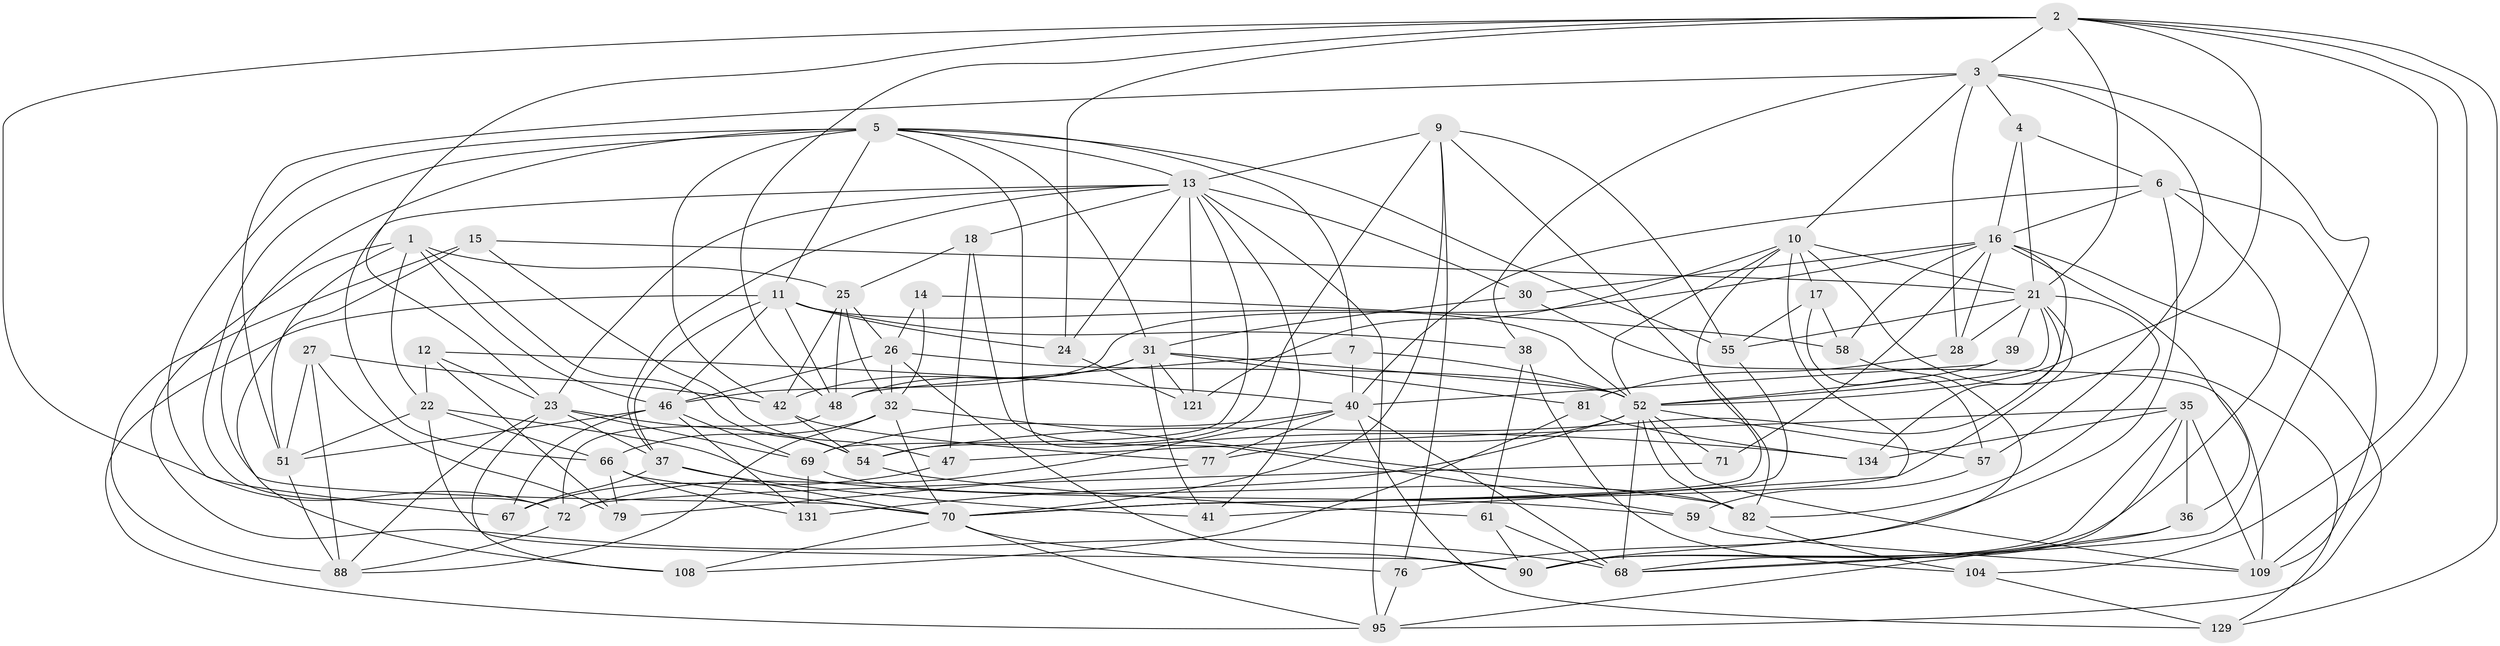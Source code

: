 // original degree distribution, {4: 1.0}
// Generated by graph-tools (version 1.1) at 2025/16/03/09/25 04:16:36]
// undirected, 69 vertices, 200 edges
graph export_dot {
graph [start="1"]
  node [color=gray90,style=filled];
  1 [super="+110"];
  2 [super="+19"];
  3 [super="+8+99"];
  4;
  5 [super="+93+98"];
  6 [super="+45"];
  7;
  9 [super="+127"];
  10 [super="+29+94"];
  11 [super="+123+83"];
  12;
  13 [super="+113+20+130"];
  14;
  15;
  16 [super="+138+49"];
  17;
  18;
  21 [super="+53+89+34"];
  22 [super="+136"];
  23 [super="+126+43"];
  24;
  25 [super="+65"];
  26 [super="+107"];
  27;
  28;
  30;
  31 [super="+33"];
  32 [super="+44+62+75"];
  35 [super="+133"];
  36;
  37 [super="+122"];
  38;
  39;
  40 [super="+100+105"];
  41;
  42 [super="+86"];
  46 [super="+97+118"];
  47;
  48 [super="+84"];
  51 [super="+78"];
  52 [super="+60+63"];
  54 [super="+56"];
  55 [super="+128"];
  57;
  58;
  59;
  61;
  66 [super="+96"];
  67;
  68 [super="+85+115"];
  69 [super="+120"];
  70 [super="+73+102"];
  71;
  72 [super="+87+92"];
  76;
  77;
  79;
  81;
  82 [super="+103"];
  88 [super="+112"];
  90 [super="+114"];
  95 [super="+111"];
  104;
  108;
  109 [super="+119"];
  121;
  129;
  131;
  134;
  1 -- 54;
  1 -- 68;
  1 -- 46;
  1 -- 51;
  1 -- 22;
  1 -- 25;
  2 -- 129;
  2 -- 104;
  2 -- 72;
  2 -- 3;
  2 -- 109;
  2 -- 21;
  2 -- 52;
  2 -- 23;
  2 -- 24;
  2 -- 48;
  3 -- 10;
  3 -- 51;
  3 -- 4;
  3 -- 68;
  3 -- 57;
  3 -- 28;
  3 -- 38;
  4 -- 21;
  4 -- 6;
  4 -- 16;
  5 -- 7;
  5 -- 31;
  5 -- 70;
  5 -- 67;
  5 -- 134;
  5 -- 13;
  5 -- 72;
  5 -- 11;
  5 -- 42;
  5 -- 55;
  6 -- 76;
  6 -- 90;
  6 -- 40;
  6 -- 16;
  6 -- 109;
  7 -- 52;
  7 -- 40;
  7 -- 48;
  9 -- 76;
  9 -- 70;
  9 -- 55;
  9 -- 82;
  9 -- 13;
  9 -- 54;
  10 -- 17;
  10 -- 21;
  10 -- 41;
  10 -- 129;
  10 -- 121;
  10 -- 70;
  10 -- 52;
  11 -- 52;
  11 -- 46;
  11 -- 95;
  11 -- 24;
  11 -- 37;
  11 -- 38;
  11 -- 48;
  12 -- 22;
  12 -- 79;
  12 -- 40;
  12 -- 23;
  13 -- 30;
  13 -- 95;
  13 -- 23;
  13 -- 24;
  13 -- 121;
  13 -- 41;
  13 -- 69;
  13 -- 18;
  13 -- 66;
  13 -- 37;
  14 -- 58;
  14 -- 26;
  14 -- 32 [weight=2];
  15 -- 108;
  15 -- 47;
  15 -- 88;
  15 -- 21;
  16 -- 95;
  16 -- 58;
  16 -- 46;
  16 -- 36;
  16 -- 30;
  16 -- 54;
  16 -- 71;
  16 -- 28;
  17 -- 57;
  17 -- 55;
  17 -- 58;
  18 -- 25;
  18 -- 47;
  18 -- 59;
  21 -- 39 [weight=2];
  21 -- 28;
  21 -- 82;
  21 -- 134;
  21 -- 55;
  21 -- 70;
  21 -- 52;
  22 -- 90;
  22 -- 51;
  22 -- 66;
  22 -- 59;
  23 -- 108;
  23 -- 88;
  23 -- 69;
  23 -- 54;
  23 -- 37;
  24 -- 121;
  25 -- 48;
  25 -- 26;
  25 -- 32;
  25 -- 42;
  26 -- 52;
  26 -- 90;
  26 -- 46;
  26 -- 32;
  27 -- 79;
  27 -- 51;
  27 -- 88;
  27 -- 42;
  28 -- 81;
  30 -- 31;
  30 -- 109;
  31 -- 48;
  31 -- 121;
  31 -- 81;
  31 -- 52;
  31 -- 41;
  31 -- 42;
  32 -- 82;
  32 -- 66;
  32 -- 70;
  32 -- 88;
  35 -- 47;
  35 -- 109;
  35 -- 68;
  35 -- 90;
  35 -- 36;
  35 -- 134;
  36 -- 68;
  36 -- 95;
  37 -- 67;
  37 -- 41;
  37 -- 70;
  38 -- 104;
  38 -- 61;
  39 -- 40;
  39 -- 52;
  40 -- 77;
  40 -- 129;
  40 -- 68;
  40 -- 72 [weight=2];
  40 -- 69;
  42 -- 77;
  42 -- 54;
  46 -- 67;
  46 -- 131;
  46 -- 69;
  46 -- 51;
  47 -- 67;
  48 -- 72;
  51 -- 88;
  52 -- 82;
  52 -- 77;
  52 -- 131;
  52 -- 68 [weight=2];
  52 -- 71;
  52 -- 109;
  52 -- 57;
  54 -- 61;
  55 -- 70 [weight=2];
  57 -- 59;
  58 -- 90;
  59 -- 109;
  61 -- 68;
  61 -- 90;
  66 -- 79;
  66 -- 131;
  66 -- 70;
  69 -- 131;
  69 -- 82;
  70 -- 108;
  70 -- 95;
  70 -- 76;
  71 -- 72 [weight=2];
  72 -- 88;
  76 -- 95;
  77 -- 79;
  81 -- 134;
  81 -- 108;
  82 -- 104;
  104 -- 129;
}
